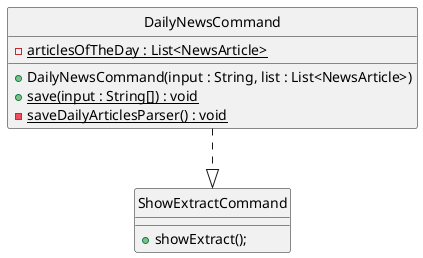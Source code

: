 @startuml
hide circle

class DailyNewsCommand {
- {static}articlesOfTheDay : List<NewsArticle>

 + DailyNewsCommand(input : String, list : List<NewsArticle>)
 + {static}save(input : String[]) : void
 - {static}saveDailyArticlesParser() : void
}

class ShowExtractCommand {
    + showExtract();
}

DailyNewsCommand ..|> ShowExtractCommand

@enduml